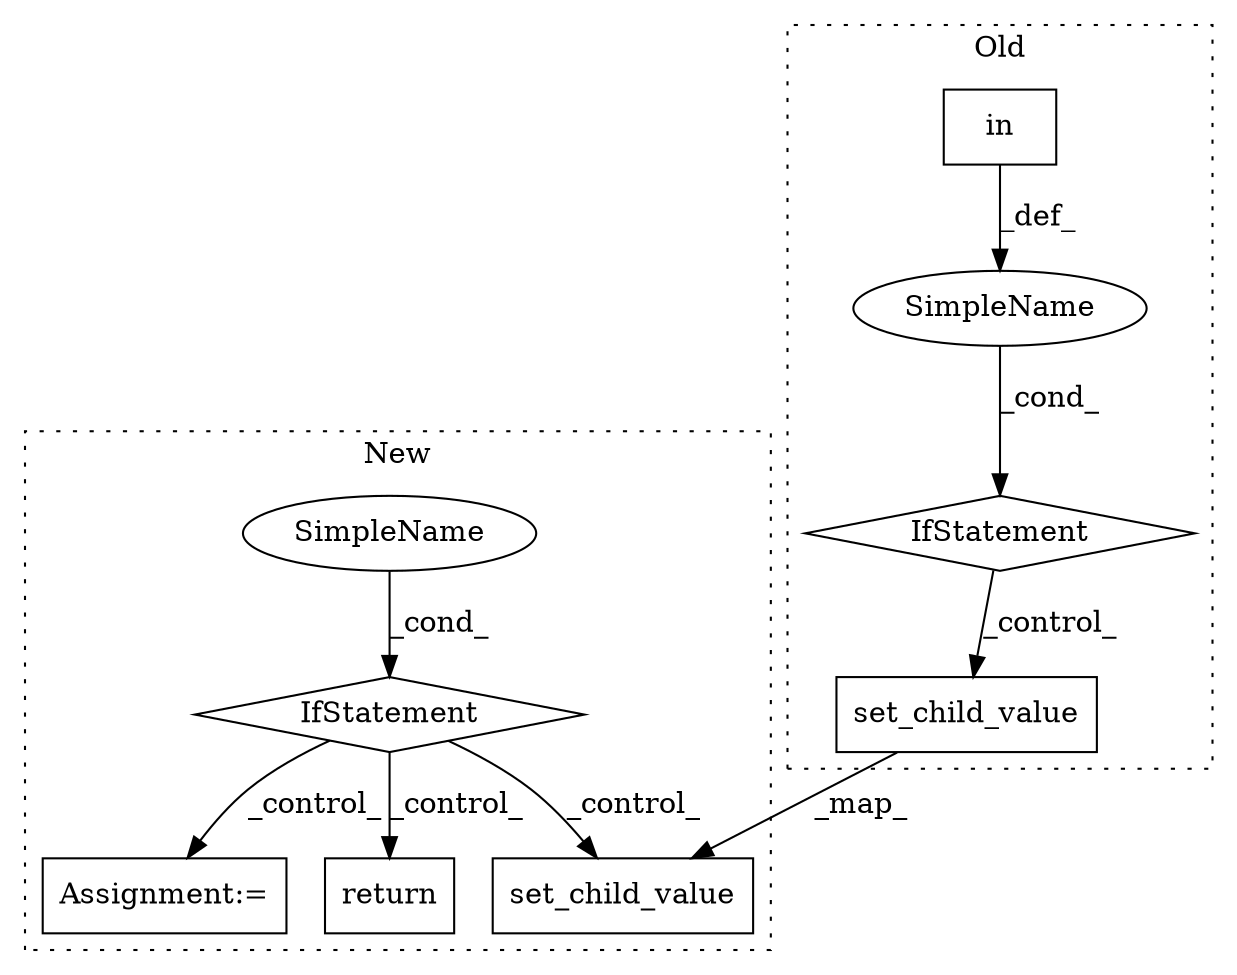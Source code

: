 digraph G {
subgraph cluster0 {
1 [label="set_child_value" a="32" s="3340,3407" l="16,1" shape="box"];
5 [label="IfStatement" a="25" s="3144,3228" l="4,2" shape="diamond"];
6 [label="in" a="105" s="3153" l="25" shape="box"];
7 [label="SimpleName" a="42" s="" l="" shape="ellipse"];
label = "Old";
style="dotted";
}
subgraph cluster1 {
2 [label="set_child_value" a="32" s="3674,3741" l="16,1" shape="box"];
3 [label="SimpleName" a="42" s="" l="" shape="ellipse"];
4 [label="IfStatement" a="25" s="3414,3548" l="4,2" shape="diamond"];
8 [label="Assignment:=" a="7" s="3850" l="1" shape="box"];
9 [label="return" a="41" s="3558" l="7" shape="box"];
label = "New";
style="dotted";
}
1 -> 2 [label="_map_"];
3 -> 4 [label="_cond_"];
4 -> 9 [label="_control_"];
4 -> 2 [label="_control_"];
4 -> 8 [label="_control_"];
5 -> 1 [label="_control_"];
6 -> 7 [label="_def_"];
7 -> 5 [label="_cond_"];
}